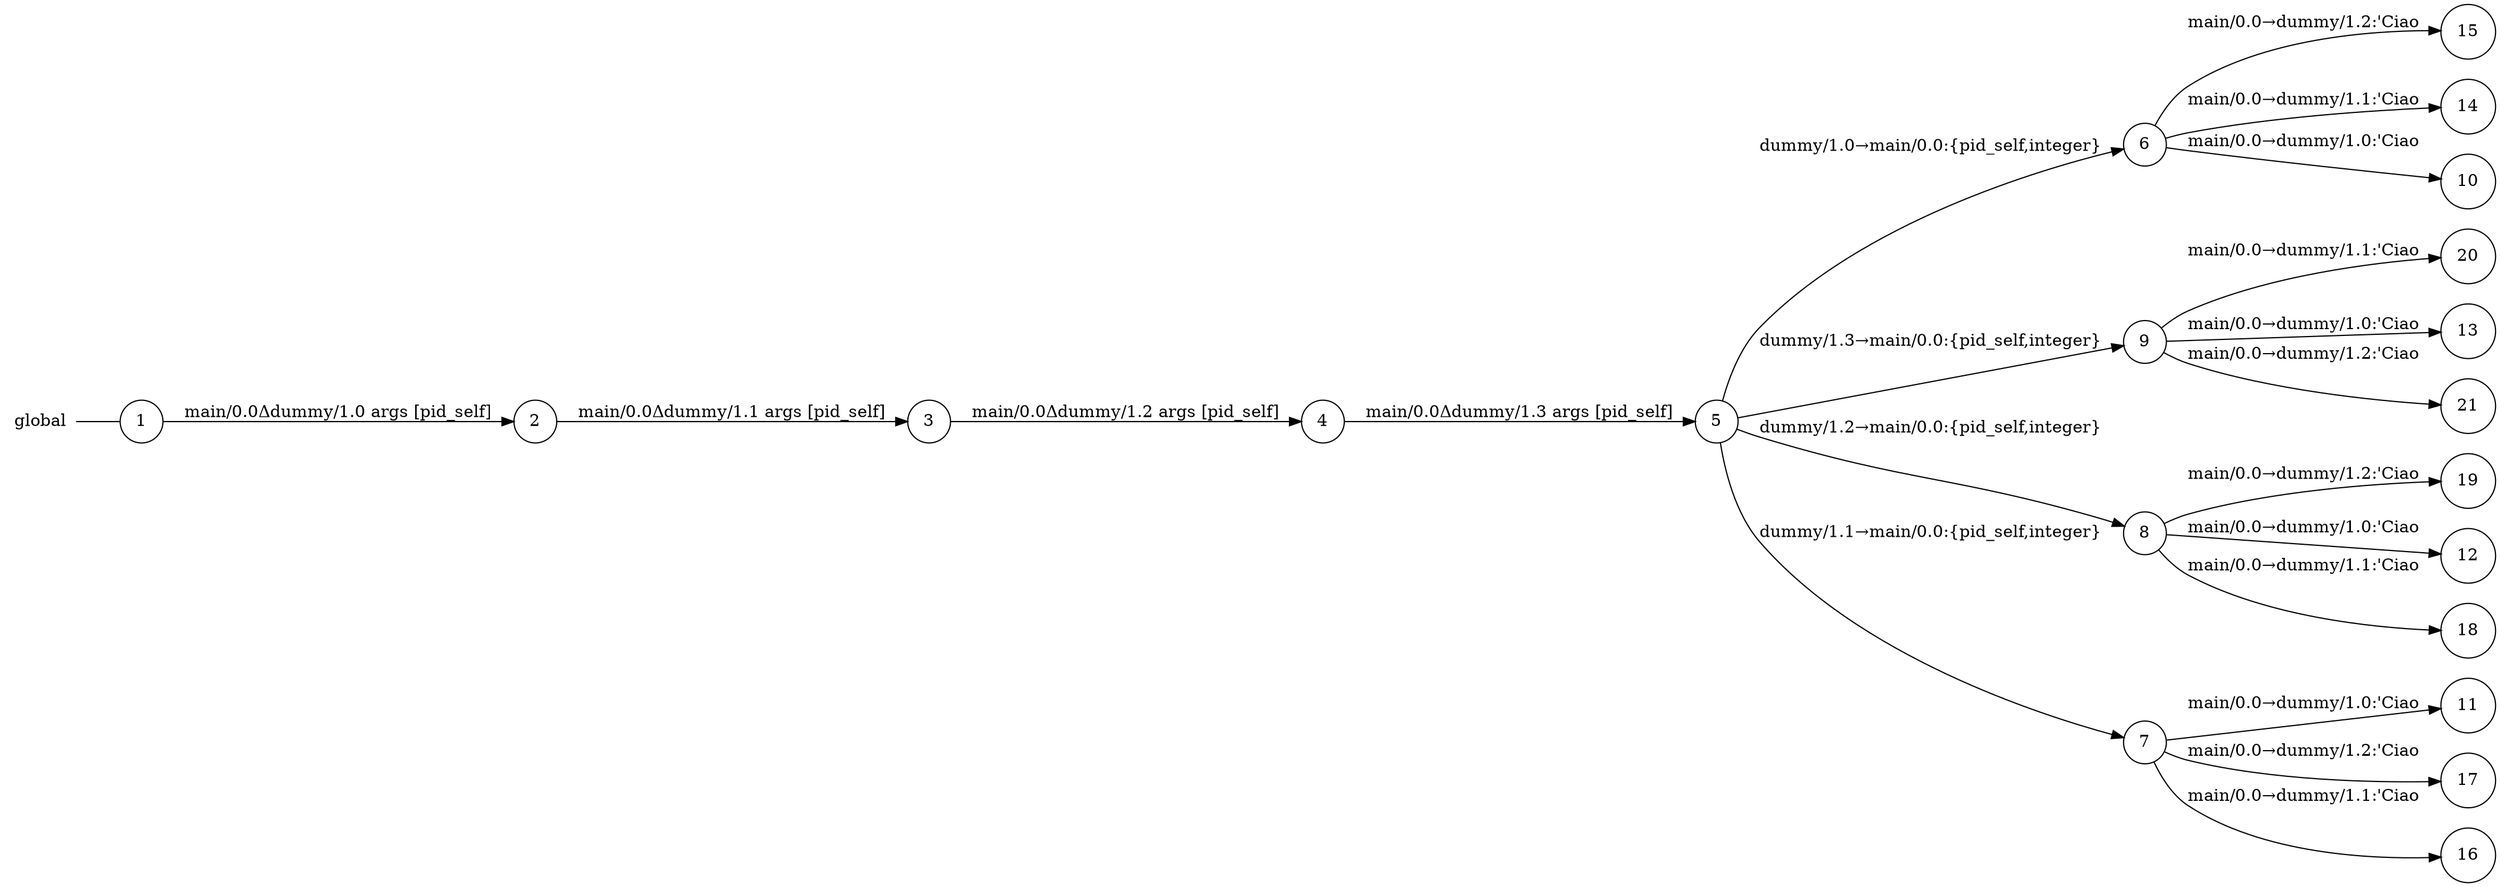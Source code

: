 digraph global {
	rankdir="LR";
	n_0 [label="global", shape="plaintext"];
	n_1 [id="20", shape=circle, label="20"];
	n_2 [id="5", shape=circle, label="5"];
	n_3 [id="15", shape=circle, label="15"];
	n_4 [id="19", shape=circle, label="19"];
	n_5 [id="12", shape=circle, label="12"];
	n_6 [id="11", shape=circle, label="11"];
	n_7 [id="17", shape=circle, label="17"];
	n_8 [id="18", shape=circle, label="18"];
	n_9 [id="14", shape=circle, label="14"];
	n_10 [id="6", shape=circle, label="6"];
	n_11 [id="13", shape=circle, label="13"];
	n_12 [id="10", shape=circle, label="10"];
	n_13 [id="1", shape=circle, label="1"];
	n_0 -> n_13 [arrowhead=none];
	n_14 [id="9", shape=circle, label="9"];
	n_15 [id="2", shape=circle, label="2"];
	n_16 [id="21", shape=circle, label="21"];
	n_17 [id="8", shape=circle, label="8"];
	n_18 [id="4", shape=circle, label="4"];
	n_19 [id="7", shape=circle, label="7"];
	n_20 [id="3", shape=circle, label="3"];
	n_21 [id="16", shape=circle, label="16"];

	n_10 -> n_3 [id="[$e|13]", label="main/0.0→dummy/1.2:'Ciao"];
	n_17 -> n_4 [id="[$e|17]", label="main/0.0→dummy/1.2:'Ciao"];
	n_20 -> n_18 [id="[$e|2]", label="main/0.0Δdummy/1.2 args [pid_self]"];
	n_18 -> n_2 [id="[$e|3]", label="main/0.0Δdummy/1.3 args [pid_self]"];
	n_2 -> n_14 [id="[$e|7]", label="dummy/1.3→main/0.0:{pid_self,integer}"];
	n_14 -> n_16 [id="[$e|19]", label="main/0.0→dummy/1.2:'Ciao"];
	n_10 -> n_12 [id="[$e|8]", label="main/0.0→dummy/1.0:'Ciao"];
	n_10 -> n_9 [id="[$e|12]", label="main/0.0→dummy/1.1:'Ciao"];
	n_19 -> n_6 [id="[$e|9]", label="main/0.0→dummy/1.0:'Ciao"];
	n_14 -> n_11 [id="[$e|11]", label="main/0.0→dummy/1.0:'Ciao"];
	n_2 -> n_10 [id="[$e|4]", label="dummy/1.0→main/0.0:{pid_self,integer}"];
	n_19 -> n_21 [id="[$e|14]", label="main/0.0→dummy/1.1:'Ciao"];
	n_17 -> n_8 [id="[$e|16]", label="main/0.0→dummy/1.1:'Ciao"];
	n_13 -> n_15 [id="[$e|0]", label="main/0.0Δdummy/1.0 args [pid_self]"];
	n_14 -> n_1 [id="[$e|18]", label="main/0.0→dummy/1.1:'Ciao"];
	n_19 -> n_7 [id="[$e|15]", label="main/0.0→dummy/1.2:'Ciao"];
	n_17 -> n_5 [id="[$e|10]", label="main/0.0→dummy/1.0:'Ciao"];
	n_2 -> n_17 [id="[$e|6]", label="dummy/1.2→main/0.0:{pid_self,integer}"];
	n_2 -> n_19 [id="[$e|5]", label="dummy/1.1→main/0.0:{pid_self,integer}"];
	n_15 -> n_20 [id="[$e|1]", label="main/0.0Δdummy/1.1 args [pid_self]"];
}
